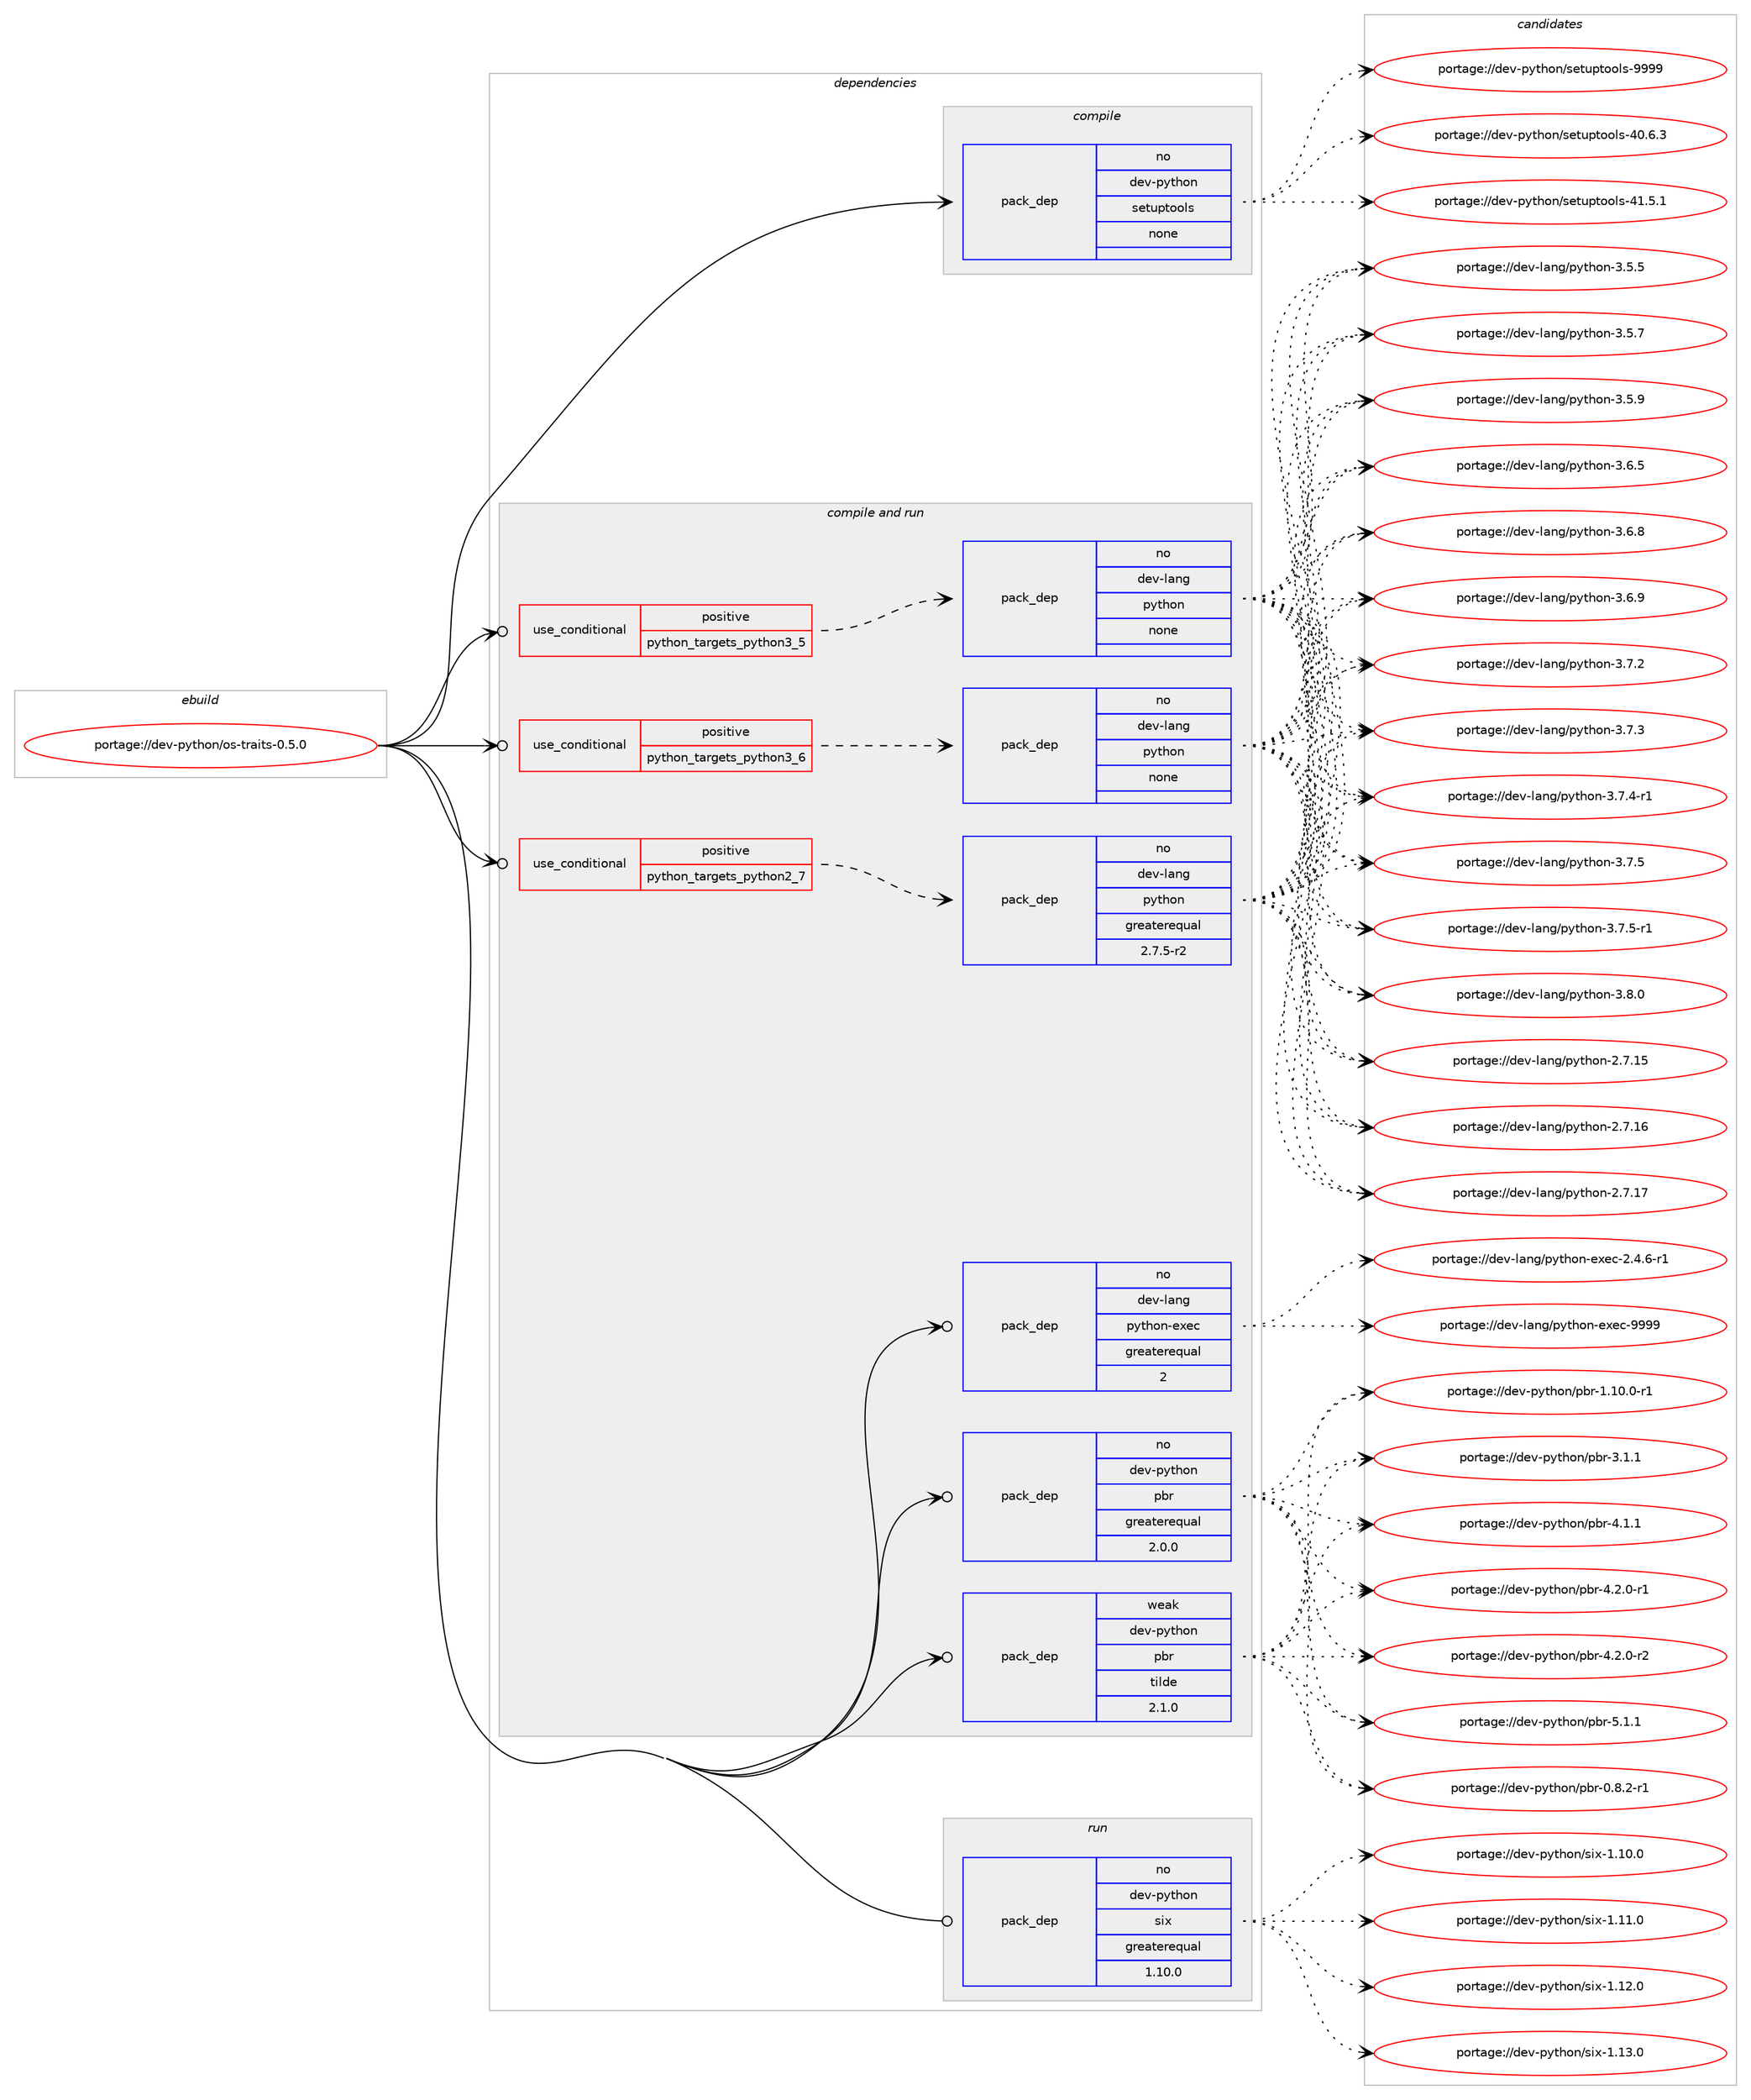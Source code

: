 digraph prolog {

# *************
# Graph options
# *************

newrank=true;
concentrate=true;
compound=true;
graph [rankdir=LR,fontname=Helvetica,fontsize=10,ranksep=1.5];#, ranksep=2.5, nodesep=0.2];
edge  [arrowhead=vee];
node  [fontname=Helvetica,fontsize=10];

# **********
# The ebuild
# **********

subgraph cluster_leftcol {
color=gray;
rank=same;
label=<<i>ebuild</i>>;
id [label="portage://dev-python/os-traits-0.5.0", color=red, width=4, href="../dev-python/os-traits-0.5.0.svg"];
}

# ****************
# The dependencies
# ****************

subgraph cluster_midcol {
color=gray;
label=<<i>dependencies</i>>;
subgraph cluster_compile {
fillcolor="#eeeeee";
style=filled;
label=<<i>compile</i>>;
subgraph pack116974 {
dependency153248 [label=<<TABLE BORDER="0" CELLBORDER="1" CELLSPACING="0" CELLPADDING="4" WIDTH="220"><TR><TD ROWSPAN="6" CELLPADDING="30">pack_dep</TD></TR><TR><TD WIDTH="110">no</TD></TR><TR><TD>dev-python</TD></TR><TR><TD>setuptools</TD></TR><TR><TD>none</TD></TR><TR><TD></TD></TR></TABLE>>, shape=none, color=blue];
}
id:e -> dependency153248:w [weight=20,style="solid",arrowhead="vee"];
}
subgraph cluster_compileandrun {
fillcolor="#eeeeee";
style=filled;
label=<<i>compile and run</i>>;
subgraph cond32945 {
dependency153249 [label=<<TABLE BORDER="0" CELLBORDER="1" CELLSPACING="0" CELLPADDING="4"><TR><TD ROWSPAN="3" CELLPADDING="10">use_conditional</TD></TR><TR><TD>positive</TD></TR><TR><TD>python_targets_python2_7</TD></TR></TABLE>>, shape=none, color=red];
subgraph pack116975 {
dependency153250 [label=<<TABLE BORDER="0" CELLBORDER="1" CELLSPACING="0" CELLPADDING="4" WIDTH="220"><TR><TD ROWSPAN="6" CELLPADDING="30">pack_dep</TD></TR><TR><TD WIDTH="110">no</TD></TR><TR><TD>dev-lang</TD></TR><TR><TD>python</TD></TR><TR><TD>greaterequal</TD></TR><TR><TD>2.7.5-r2</TD></TR></TABLE>>, shape=none, color=blue];
}
dependency153249:e -> dependency153250:w [weight=20,style="dashed",arrowhead="vee"];
}
id:e -> dependency153249:w [weight=20,style="solid",arrowhead="odotvee"];
subgraph cond32946 {
dependency153251 [label=<<TABLE BORDER="0" CELLBORDER="1" CELLSPACING="0" CELLPADDING="4"><TR><TD ROWSPAN="3" CELLPADDING="10">use_conditional</TD></TR><TR><TD>positive</TD></TR><TR><TD>python_targets_python3_5</TD></TR></TABLE>>, shape=none, color=red];
subgraph pack116976 {
dependency153252 [label=<<TABLE BORDER="0" CELLBORDER="1" CELLSPACING="0" CELLPADDING="4" WIDTH="220"><TR><TD ROWSPAN="6" CELLPADDING="30">pack_dep</TD></TR><TR><TD WIDTH="110">no</TD></TR><TR><TD>dev-lang</TD></TR><TR><TD>python</TD></TR><TR><TD>none</TD></TR><TR><TD></TD></TR></TABLE>>, shape=none, color=blue];
}
dependency153251:e -> dependency153252:w [weight=20,style="dashed",arrowhead="vee"];
}
id:e -> dependency153251:w [weight=20,style="solid",arrowhead="odotvee"];
subgraph cond32947 {
dependency153253 [label=<<TABLE BORDER="0" CELLBORDER="1" CELLSPACING="0" CELLPADDING="4"><TR><TD ROWSPAN="3" CELLPADDING="10">use_conditional</TD></TR><TR><TD>positive</TD></TR><TR><TD>python_targets_python3_6</TD></TR></TABLE>>, shape=none, color=red];
subgraph pack116977 {
dependency153254 [label=<<TABLE BORDER="0" CELLBORDER="1" CELLSPACING="0" CELLPADDING="4" WIDTH="220"><TR><TD ROWSPAN="6" CELLPADDING="30">pack_dep</TD></TR><TR><TD WIDTH="110">no</TD></TR><TR><TD>dev-lang</TD></TR><TR><TD>python</TD></TR><TR><TD>none</TD></TR><TR><TD></TD></TR></TABLE>>, shape=none, color=blue];
}
dependency153253:e -> dependency153254:w [weight=20,style="dashed",arrowhead="vee"];
}
id:e -> dependency153253:w [weight=20,style="solid",arrowhead="odotvee"];
subgraph pack116978 {
dependency153255 [label=<<TABLE BORDER="0" CELLBORDER="1" CELLSPACING="0" CELLPADDING="4" WIDTH="220"><TR><TD ROWSPAN="6" CELLPADDING="30">pack_dep</TD></TR><TR><TD WIDTH="110">no</TD></TR><TR><TD>dev-lang</TD></TR><TR><TD>python-exec</TD></TR><TR><TD>greaterequal</TD></TR><TR><TD>2</TD></TR></TABLE>>, shape=none, color=blue];
}
id:e -> dependency153255:w [weight=20,style="solid",arrowhead="odotvee"];
subgraph pack116979 {
dependency153256 [label=<<TABLE BORDER="0" CELLBORDER="1" CELLSPACING="0" CELLPADDING="4" WIDTH="220"><TR><TD ROWSPAN="6" CELLPADDING="30">pack_dep</TD></TR><TR><TD WIDTH="110">no</TD></TR><TR><TD>dev-python</TD></TR><TR><TD>pbr</TD></TR><TR><TD>greaterequal</TD></TR><TR><TD>2.0.0</TD></TR></TABLE>>, shape=none, color=blue];
}
id:e -> dependency153256:w [weight=20,style="solid",arrowhead="odotvee"];
subgraph pack116980 {
dependency153257 [label=<<TABLE BORDER="0" CELLBORDER="1" CELLSPACING="0" CELLPADDING="4" WIDTH="220"><TR><TD ROWSPAN="6" CELLPADDING="30">pack_dep</TD></TR><TR><TD WIDTH="110">weak</TD></TR><TR><TD>dev-python</TD></TR><TR><TD>pbr</TD></TR><TR><TD>tilde</TD></TR><TR><TD>2.1.0</TD></TR></TABLE>>, shape=none, color=blue];
}
id:e -> dependency153257:w [weight=20,style="solid",arrowhead="odotvee"];
}
subgraph cluster_run {
fillcolor="#eeeeee";
style=filled;
label=<<i>run</i>>;
subgraph pack116981 {
dependency153258 [label=<<TABLE BORDER="0" CELLBORDER="1" CELLSPACING="0" CELLPADDING="4" WIDTH="220"><TR><TD ROWSPAN="6" CELLPADDING="30">pack_dep</TD></TR><TR><TD WIDTH="110">no</TD></TR><TR><TD>dev-python</TD></TR><TR><TD>six</TD></TR><TR><TD>greaterequal</TD></TR><TR><TD>1.10.0</TD></TR></TABLE>>, shape=none, color=blue];
}
id:e -> dependency153258:w [weight=20,style="solid",arrowhead="odot"];
}
}

# **************
# The candidates
# **************

subgraph cluster_choices {
rank=same;
color=gray;
label=<<i>candidates</i>>;

subgraph choice116974 {
color=black;
nodesep=1;
choiceportage100101118451121211161041111104711510111611711211611111110811545524846544651 [label="portage://dev-python/setuptools-40.6.3", color=red, width=4,href="../dev-python/setuptools-40.6.3.svg"];
choiceportage100101118451121211161041111104711510111611711211611111110811545524946534649 [label="portage://dev-python/setuptools-41.5.1", color=red, width=4,href="../dev-python/setuptools-41.5.1.svg"];
choiceportage10010111845112121116104111110471151011161171121161111111081154557575757 [label="portage://dev-python/setuptools-9999", color=red, width=4,href="../dev-python/setuptools-9999.svg"];
dependency153248:e -> choiceportage100101118451121211161041111104711510111611711211611111110811545524846544651:w [style=dotted,weight="100"];
dependency153248:e -> choiceportage100101118451121211161041111104711510111611711211611111110811545524946534649:w [style=dotted,weight="100"];
dependency153248:e -> choiceportage10010111845112121116104111110471151011161171121161111111081154557575757:w [style=dotted,weight="100"];
}
subgraph choice116975 {
color=black;
nodesep=1;
choiceportage10010111845108971101034711212111610411111045504655464953 [label="portage://dev-lang/python-2.7.15", color=red, width=4,href="../dev-lang/python-2.7.15.svg"];
choiceportage10010111845108971101034711212111610411111045504655464954 [label="portage://dev-lang/python-2.7.16", color=red, width=4,href="../dev-lang/python-2.7.16.svg"];
choiceportage10010111845108971101034711212111610411111045504655464955 [label="portage://dev-lang/python-2.7.17", color=red, width=4,href="../dev-lang/python-2.7.17.svg"];
choiceportage100101118451089711010347112121116104111110455146534653 [label="portage://dev-lang/python-3.5.5", color=red, width=4,href="../dev-lang/python-3.5.5.svg"];
choiceportage100101118451089711010347112121116104111110455146534655 [label="portage://dev-lang/python-3.5.7", color=red, width=4,href="../dev-lang/python-3.5.7.svg"];
choiceportage100101118451089711010347112121116104111110455146534657 [label="portage://dev-lang/python-3.5.9", color=red, width=4,href="../dev-lang/python-3.5.9.svg"];
choiceportage100101118451089711010347112121116104111110455146544653 [label="portage://dev-lang/python-3.6.5", color=red, width=4,href="../dev-lang/python-3.6.5.svg"];
choiceportage100101118451089711010347112121116104111110455146544656 [label="portage://dev-lang/python-3.6.8", color=red, width=4,href="../dev-lang/python-3.6.8.svg"];
choiceportage100101118451089711010347112121116104111110455146544657 [label="portage://dev-lang/python-3.6.9", color=red, width=4,href="../dev-lang/python-3.6.9.svg"];
choiceportage100101118451089711010347112121116104111110455146554650 [label="portage://dev-lang/python-3.7.2", color=red, width=4,href="../dev-lang/python-3.7.2.svg"];
choiceportage100101118451089711010347112121116104111110455146554651 [label="portage://dev-lang/python-3.7.3", color=red, width=4,href="../dev-lang/python-3.7.3.svg"];
choiceportage1001011184510897110103471121211161041111104551465546524511449 [label="portage://dev-lang/python-3.7.4-r1", color=red, width=4,href="../dev-lang/python-3.7.4-r1.svg"];
choiceportage100101118451089711010347112121116104111110455146554653 [label="portage://dev-lang/python-3.7.5", color=red, width=4,href="../dev-lang/python-3.7.5.svg"];
choiceportage1001011184510897110103471121211161041111104551465546534511449 [label="portage://dev-lang/python-3.7.5-r1", color=red, width=4,href="../dev-lang/python-3.7.5-r1.svg"];
choiceportage100101118451089711010347112121116104111110455146564648 [label="portage://dev-lang/python-3.8.0", color=red, width=4,href="../dev-lang/python-3.8.0.svg"];
dependency153250:e -> choiceportage10010111845108971101034711212111610411111045504655464953:w [style=dotted,weight="100"];
dependency153250:e -> choiceportage10010111845108971101034711212111610411111045504655464954:w [style=dotted,weight="100"];
dependency153250:e -> choiceportage10010111845108971101034711212111610411111045504655464955:w [style=dotted,weight="100"];
dependency153250:e -> choiceportage100101118451089711010347112121116104111110455146534653:w [style=dotted,weight="100"];
dependency153250:e -> choiceportage100101118451089711010347112121116104111110455146534655:w [style=dotted,weight="100"];
dependency153250:e -> choiceportage100101118451089711010347112121116104111110455146534657:w [style=dotted,weight="100"];
dependency153250:e -> choiceportage100101118451089711010347112121116104111110455146544653:w [style=dotted,weight="100"];
dependency153250:e -> choiceportage100101118451089711010347112121116104111110455146544656:w [style=dotted,weight="100"];
dependency153250:e -> choiceportage100101118451089711010347112121116104111110455146544657:w [style=dotted,weight="100"];
dependency153250:e -> choiceportage100101118451089711010347112121116104111110455146554650:w [style=dotted,weight="100"];
dependency153250:e -> choiceportage100101118451089711010347112121116104111110455146554651:w [style=dotted,weight="100"];
dependency153250:e -> choiceportage1001011184510897110103471121211161041111104551465546524511449:w [style=dotted,weight="100"];
dependency153250:e -> choiceportage100101118451089711010347112121116104111110455146554653:w [style=dotted,weight="100"];
dependency153250:e -> choiceportage1001011184510897110103471121211161041111104551465546534511449:w [style=dotted,weight="100"];
dependency153250:e -> choiceportage100101118451089711010347112121116104111110455146564648:w [style=dotted,weight="100"];
}
subgraph choice116976 {
color=black;
nodesep=1;
choiceportage10010111845108971101034711212111610411111045504655464953 [label="portage://dev-lang/python-2.7.15", color=red, width=4,href="../dev-lang/python-2.7.15.svg"];
choiceportage10010111845108971101034711212111610411111045504655464954 [label="portage://dev-lang/python-2.7.16", color=red, width=4,href="../dev-lang/python-2.7.16.svg"];
choiceportage10010111845108971101034711212111610411111045504655464955 [label="portage://dev-lang/python-2.7.17", color=red, width=4,href="../dev-lang/python-2.7.17.svg"];
choiceportage100101118451089711010347112121116104111110455146534653 [label="portage://dev-lang/python-3.5.5", color=red, width=4,href="../dev-lang/python-3.5.5.svg"];
choiceportage100101118451089711010347112121116104111110455146534655 [label="portage://dev-lang/python-3.5.7", color=red, width=4,href="../dev-lang/python-3.5.7.svg"];
choiceportage100101118451089711010347112121116104111110455146534657 [label="portage://dev-lang/python-3.5.9", color=red, width=4,href="../dev-lang/python-3.5.9.svg"];
choiceportage100101118451089711010347112121116104111110455146544653 [label="portage://dev-lang/python-3.6.5", color=red, width=4,href="../dev-lang/python-3.6.5.svg"];
choiceportage100101118451089711010347112121116104111110455146544656 [label="portage://dev-lang/python-3.6.8", color=red, width=4,href="../dev-lang/python-3.6.8.svg"];
choiceportage100101118451089711010347112121116104111110455146544657 [label="portage://dev-lang/python-3.6.9", color=red, width=4,href="../dev-lang/python-3.6.9.svg"];
choiceportage100101118451089711010347112121116104111110455146554650 [label="portage://dev-lang/python-3.7.2", color=red, width=4,href="../dev-lang/python-3.7.2.svg"];
choiceportage100101118451089711010347112121116104111110455146554651 [label="portage://dev-lang/python-3.7.3", color=red, width=4,href="../dev-lang/python-3.7.3.svg"];
choiceportage1001011184510897110103471121211161041111104551465546524511449 [label="portage://dev-lang/python-3.7.4-r1", color=red, width=4,href="../dev-lang/python-3.7.4-r1.svg"];
choiceportage100101118451089711010347112121116104111110455146554653 [label="portage://dev-lang/python-3.7.5", color=red, width=4,href="../dev-lang/python-3.7.5.svg"];
choiceportage1001011184510897110103471121211161041111104551465546534511449 [label="portage://dev-lang/python-3.7.5-r1", color=red, width=4,href="../dev-lang/python-3.7.5-r1.svg"];
choiceportage100101118451089711010347112121116104111110455146564648 [label="portage://dev-lang/python-3.8.0", color=red, width=4,href="../dev-lang/python-3.8.0.svg"];
dependency153252:e -> choiceportage10010111845108971101034711212111610411111045504655464953:w [style=dotted,weight="100"];
dependency153252:e -> choiceportage10010111845108971101034711212111610411111045504655464954:w [style=dotted,weight="100"];
dependency153252:e -> choiceportage10010111845108971101034711212111610411111045504655464955:w [style=dotted,weight="100"];
dependency153252:e -> choiceportage100101118451089711010347112121116104111110455146534653:w [style=dotted,weight="100"];
dependency153252:e -> choiceportage100101118451089711010347112121116104111110455146534655:w [style=dotted,weight="100"];
dependency153252:e -> choiceportage100101118451089711010347112121116104111110455146534657:w [style=dotted,weight="100"];
dependency153252:e -> choiceportage100101118451089711010347112121116104111110455146544653:w [style=dotted,weight="100"];
dependency153252:e -> choiceportage100101118451089711010347112121116104111110455146544656:w [style=dotted,weight="100"];
dependency153252:e -> choiceportage100101118451089711010347112121116104111110455146544657:w [style=dotted,weight="100"];
dependency153252:e -> choiceportage100101118451089711010347112121116104111110455146554650:w [style=dotted,weight="100"];
dependency153252:e -> choiceportage100101118451089711010347112121116104111110455146554651:w [style=dotted,weight="100"];
dependency153252:e -> choiceportage1001011184510897110103471121211161041111104551465546524511449:w [style=dotted,weight="100"];
dependency153252:e -> choiceportage100101118451089711010347112121116104111110455146554653:w [style=dotted,weight="100"];
dependency153252:e -> choiceportage1001011184510897110103471121211161041111104551465546534511449:w [style=dotted,weight="100"];
dependency153252:e -> choiceportage100101118451089711010347112121116104111110455146564648:w [style=dotted,weight="100"];
}
subgraph choice116977 {
color=black;
nodesep=1;
choiceportage10010111845108971101034711212111610411111045504655464953 [label="portage://dev-lang/python-2.7.15", color=red, width=4,href="../dev-lang/python-2.7.15.svg"];
choiceportage10010111845108971101034711212111610411111045504655464954 [label="portage://dev-lang/python-2.7.16", color=red, width=4,href="../dev-lang/python-2.7.16.svg"];
choiceportage10010111845108971101034711212111610411111045504655464955 [label="portage://dev-lang/python-2.7.17", color=red, width=4,href="../dev-lang/python-2.7.17.svg"];
choiceportage100101118451089711010347112121116104111110455146534653 [label="portage://dev-lang/python-3.5.5", color=red, width=4,href="../dev-lang/python-3.5.5.svg"];
choiceportage100101118451089711010347112121116104111110455146534655 [label="portage://dev-lang/python-3.5.7", color=red, width=4,href="../dev-lang/python-3.5.7.svg"];
choiceportage100101118451089711010347112121116104111110455146534657 [label="portage://dev-lang/python-3.5.9", color=red, width=4,href="../dev-lang/python-3.5.9.svg"];
choiceportage100101118451089711010347112121116104111110455146544653 [label="portage://dev-lang/python-3.6.5", color=red, width=4,href="../dev-lang/python-3.6.5.svg"];
choiceportage100101118451089711010347112121116104111110455146544656 [label="portage://dev-lang/python-3.6.8", color=red, width=4,href="../dev-lang/python-3.6.8.svg"];
choiceportage100101118451089711010347112121116104111110455146544657 [label="portage://dev-lang/python-3.6.9", color=red, width=4,href="../dev-lang/python-3.6.9.svg"];
choiceportage100101118451089711010347112121116104111110455146554650 [label="portage://dev-lang/python-3.7.2", color=red, width=4,href="../dev-lang/python-3.7.2.svg"];
choiceportage100101118451089711010347112121116104111110455146554651 [label="portage://dev-lang/python-3.7.3", color=red, width=4,href="../dev-lang/python-3.7.3.svg"];
choiceportage1001011184510897110103471121211161041111104551465546524511449 [label="portage://dev-lang/python-3.7.4-r1", color=red, width=4,href="../dev-lang/python-3.7.4-r1.svg"];
choiceportage100101118451089711010347112121116104111110455146554653 [label="portage://dev-lang/python-3.7.5", color=red, width=4,href="../dev-lang/python-3.7.5.svg"];
choiceportage1001011184510897110103471121211161041111104551465546534511449 [label="portage://dev-lang/python-3.7.5-r1", color=red, width=4,href="../dev-lang/python-3.7.5-r1.svg"];
choiceportage100101118451089711010347112121116104111110455146564648 [label="portage://dev-lang/python-3.8.0", color=red, width=4,href="../dev-lang/python-3.8.0.svg"];
dependency153254:e -> choiceportage10010111845108971101034711212111610411111045504655464953:w [style=dotted,weight="100"];
dependency153254:e -> choiceportage10010111845108971101034711212111610411111045504655464954:w [style=dotted,weight="100"];
dependency153254:e -> choiceportage10010111845108971101034711212111610411111045504655464955:w [style=dotted,weight="100"];
dependency153254:e -> choiceportage100101118451089711010347112121116104111110455146534653:w [style=dotted,weight="100"];
dependency153254:e -> choiceportage100101118451089711010347112121116104111110455146534655:w [style=dotted,weight="100"];
dependency153254:e -> choiceportage100101118451089711010347112121116104111110455146534657:w [style=dotted,weight="100"];
dependency153254:e -> choiceportage100101118451089711010347112121116104111110455146544653:w [style=dotted,weight="100"];
dependency153254:e -> choiceportage100101118451089711010347112121116104111110455146544656:w [style=dotted,weight="100"];
dependency153254:e -> choiceportage100101118451089711010347112121116104111110455146544657:w [style=dotted,weight="100"];
dependency153254:e -> choiceportage100101118451089711010347112121116104111110455146554650:w [style=dotted,weight="100"];
dependency153254:e -> choiceportage100101118451089711010347112121116104111110455146554651:w [style=dotted,weight="100"];
dependency153254:e -> choiceportage1001011184510897110103471121211161041111104551465546524511449:w [style=dotted,weight="100"];
dependency153254:e -> choiceportage100101118451089711010347112121116104111110455146554653:w [style=dotted,weight="100"];
dependency153254:e -> choiceportage1001011184510897110103471121211161041111104551465546534511449:w [style=dotted,weight="100"];
dependency153254:e -> choiceportage100101118451089711010347112121116104111110455146564648:w [style=dotted,weight="100"];
}
subgraph choice116978 {
color=black;
nodesep=1;
choiceportage10010111845108971101034711212111610411111045101120101994550465246544511449 [label="portage://dev-lang/python-exec-2.4.6-r1", color=red, width=4,href="../dev-lang/python-exec-2.4.6-r1.svg"];
choiceportage10010111845108971101034711212111610411111045101120101994557575757 [label="portage://dev-lang/python-exec-9999", color=red, width=4,href="../dev-lang/python-exec-9999.svg"];
dependency153255:e -> choiceportage10010111845108971101034711212111610411111045101120101994550465246544511449:w [style=dotted,weight="100"];
dependency153255:e -> choiceportage10010111845108971101034711212111610411111045101120101994557575757:w [style=dotted,weight="100"];
}
subgraph choice116979 {
color=black;
nodesep=1;
choiceportage1001011184511212111610411111047112981144548465646504511449 [label="portage://dev-python/pbr-0.8.2-r1", color=red, width=4,href="../dev-python/pbr-0.8.2-r1.svg"];
choiceportage100101118451121211161041111104711298114454946494846484511449 [label="portage://dev-python/pbr-1.10.0-r1", color=red, width=4,href="../dev-python/pbr-1.10.0-r1.svg"];
choiceportage100101118451121211161041111104711298114455146494649 [label="portage://dev-python/pbr-3.1.1", color=red, width=4,href="../dev-python/pbr-3.1.1.svg"];
choiceportage100101118451121211161041111104711298114455246494649 [label="portage://dev-python/pbr-4.1.1", color=red, width=4,href="../dev-python/pbr-4.1.1.svg"];
choiceportage1001011184511212111610411111047112981144552465046484511449 [label="portage://dev-python/pbr-4.2.0-r1", color=red, width=4,href="../dev-python/pbr-4.2.0-r1.svg"];
choiceportage1001011184511212111610411111047112981144552465046484511450 [label="portage://dev-python/pbr-4.2.0-r2", color=red, width=4,href="../dev-python/pbr-4.2.0-r2.svg"];
choiceportage100101118451121211161041111104711298114455346494649 [label="portage://dev-python/pbr-5.1.1", color=red, width=4,href="../dev-python/pbr-5.1.1.svg"];
dependency153256:e -> choiceportage1001011184511212111610411111047112981144548465646504511449:w [style=dotted,weight="100"];
dependency153256:e -> choiceportage100101118451121211161041111104711298114454946494846484511449:w [style=dotted,weight="100"];
dependency153256:e -> choiceportage100101118451121211161041111104711298114455146494649:w [style=dotted,weight="100"];
dependency153256:e -> choiceportage100101118451121211161041111104711298114455246494649:w [style=dotted,weight="100"];
dependency153256:e -> choiceportage1001011184511212111610411111047112981144552465046484511449:w [style=dotted,weight="100"];
dependency153256:e -> choiceportage1001011184511212111610411111047112981144552465046484511450:w [style=dotted,weight="100"];
dependency153256:e -> choiceportage100101118451121211161041111104711298114455346494649:w [style=dotted,weight="100"];
}
subgraph choice116980 {
color=black;
nodesep=1;
choiceportage1001011184511212111610411111047112981144548465646504511449 [label="portage://dev-python/pbr-0.8.2-r1", color=red, width=4,href="../dev-python/pbr-0.8.2-r1.svg"];
choiceportage100101118451121211161041111104711298114454946494846484511449 [label="portage://dev-python/pbr-1.10.0-r1", color=red, width=4,href="../dev-python/pbr-1.10.0-r1.svg"];
choiceportage100101118451121211161041111104711298114455146494649 [label="portage://dev-python/pbr-3.1.1", color=red, width=4,href="../dev-python/pbr-3.1.1.svg"];
choiceportage100101118451121211161041111104711298114455246494649 [label="portage://dev-python/pbr-4.1.1", color=red, width=4,href="../dev-python/pbr-4.1.1.svg"];
choiceportage1001011184511212111610411111047112981144552465046484511449 [label="portage://dev-python/pbr-4.2.0-r1", color=red, width=4,href="../dev-python/pbr-4.2.0-r1.svg"];
choiceportage1001011184511212111610411111047112981144552465046484511450 [label="portage://dev-python/pbr-4.2.0-r2", color=red, width=4,href="../dev-python/pbr-4.2.0-r2.svg"];
choiceportage100101118451121211161041111104711298114455346494649 [label="portage://dev-python/pbr-5.1.1", color=red, width=4,href="../dev-python/pbr-5.1.1.svg"];
dependency153257:e -> choiceportage1001011184511212111610411111047112981144548465646504511449:w [style=dotted,weight="100"];
dependency153257:e -> choiceportage100101118451121211161041111104711298114454946494846484511449:w [style=dotted,weight="100"];
dependency153257:e -> choiceportage100101118451121211161041111104711298114455146494649:w [style=dotted,weight="100"];
dependency153257:e -> choiceportage100101118451121211161041111104711298114455246494649:w [style=dotted,weight="100"];
dependency153257:e -> choiceportage1001011184511212111610411111047112981144552465046484511449:w [style=dotted,weight="100"];
dependency153257:e -> choiceportage1001011184511212111610411111047112981144552465046484511450:w [style=dotted,weight="100"];
dependency153257:e -> choiceportage100101118451121211161041111104711298114455346494649:w [style=dotted,weight="100"];
}
subgraph choice116981 {
color=black;
nodesep=1;
choiceportage100101118451121211161041111104711510512045494649484648 [label="portage://dev-python/six-1.10.0", color=red, width=4,href="../dev-python/six-1.10.0.svg"];
choiceportage100101118451121211161041111104711510512045494649494648 [label="portage://dev-python/six-1.11.0", color=red, width=4,href="../dev-python/six-1.11.0.svg"];
choiceportage100101118451121211161041111104711510512045494649504648 [label="portage://dev-python/six-1.12.0", color=red, width=4,href="../dev-python/six-1.12.0.svg"];
choiceportage100101118451121211161041111104711510512045494649514648 [label="portage://dev-python/six-1.13.0", color=red, width=4,href="../dev-python/six-1.13.0.svg"];
dependency153258:e -> choiceportage100101118451121211161041111104711510512045494649484648:w [style=dotted,weight="100"];
dependency153258:e -> choiceportage100101118451121211161041111104711510512045494649494648:w [style=dotted,weight="100"];
dependency153258:e -> choiceportage100101118451121211161041111104711510512045494649504648:w [style=dotted,weight="100"];
dependency153258:e -> choiceportage100101118451121211161041111104711510512045494649514648:w [style=dotted,weight="100"];
}
}

}
